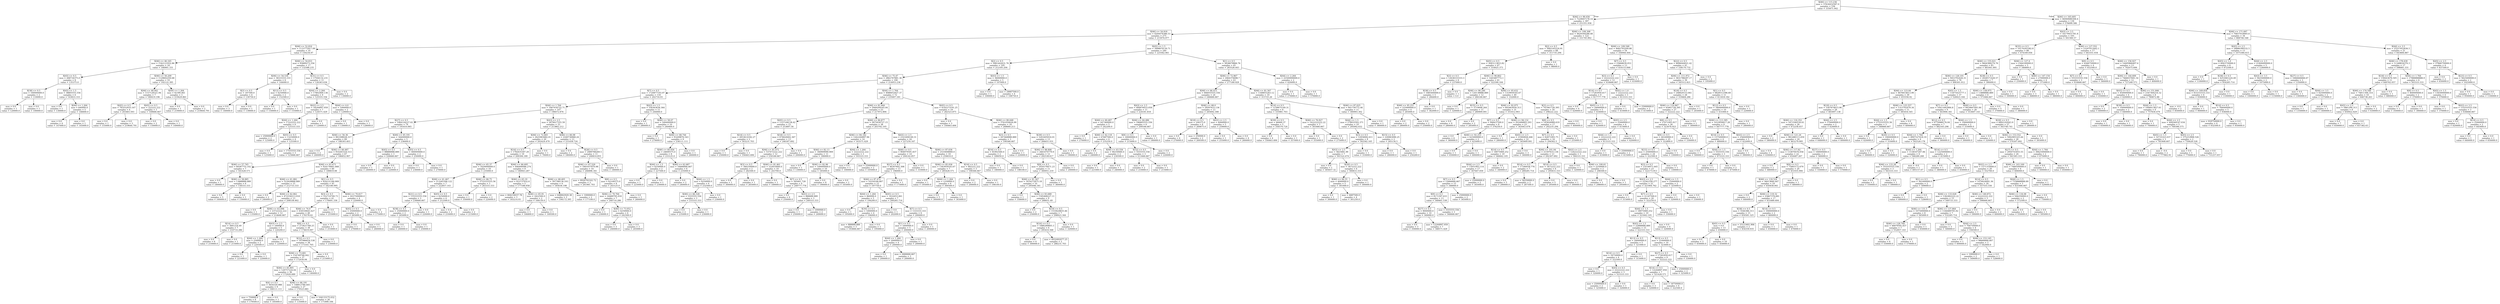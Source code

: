 digraph Tree {
node [shape=box] ;
0 [label="X[46] <= 115.236\nmse = 37834432587.0\nsamples = 536\nvalue = 335871.942"] ;
1 [label="X[46] <= 89.456\nmse = 7229647178.14\nsamples = 397\nvalue = 251551.936"] ;
0 -> 1 [labeldistance=2.5, labelangle=45, headlabel="True"] ;
2 [label="X[46] <= 54.918\nmse = 4264476386.53\nsamples = 275\nvalue = 215974.977"] ;
1 -> 2 ;
3 [label="X[46] <= 52.816\nmse = 1133772917.09\nsamples = 35\nvalue = 150234.97"] ;
2 -> 3 ;
4 [label="X[46] <= 46.165\nmse = 1542121932.86\nsamples = 18\nvalue = 166901.331"] ;
3 -> 4 ;
5 [label="X[45] <= 0.5\nmse = 268734375.0\nsamples = 8\nvalue = 135375.0"] ;
4 -> 5 ;
6 [label="X[38] <= 0.5\nmse = 100000000.0\nsamples = 2\nvalue = 110000.0"] ;
5 -> 6 ;
7 [label="mse = 0.0\nsamples = 1\nvalue = 120000.0"] ;
6 -> 7 ;
8 [label="mse = 0.0\nsamples = 1\nvalue = 100000.0"] ;
6 -> 8 ;
9 [label="X[45] <= 1.5\nmse = 38805555.556\nsamples = 6\nvalue = 143833.333"] ;
5 -> 9 ;
10 [label="mse = 0.0\nsamples = 1\nvalue = 130000.0"] ;
9 -> 10 ;
11 [label="X[44] <= 1.264\nmse = 640000.0\nsamples = 5\nvalue = 146600.0"] ;
9 -> 11 ;
12 [label="mse = 0.0\nsamples = 4\nvalue = 147000.0"] ;
11 -> 12 ;
13 [label="mse = 0.0\nsamples = 1\nvalue = 145000.0"] ;
11 -> 13 ;
14 [label="X[46] <= 50.209\nmse = 1129602250.68\nsamples = 10\nvalue = 192122.395"] ;
4 -> 14 ;
15 [label="X[46] <= 48.942\nmse = 1157128321.94\nsamples = 7\nvalue = 180419.196"] ;
14 -> 15 ;
16 [label="X[45] <= 0.5\nmse = 783552935.167\nsamples = 4\nvalue = 203483.593"] ;
15 -> 16 ;
17 [label="mse = 0.0\nsamples = 1\nvalue = 155000.0"] ;
16 -> 17 ;
18 [label="mse = 0.0\nsamples = 3\nvalue = 219644.791"] ;
16 -> 18 ;
19 [label="X[45] <= 0.5\nmse = 222222.222\nsamples = 3\nvalue = 149666.667"] ;
15 -> 19 ;
20 [label="mse = 0.0\nsamples = 2\nvalue = 150000.0"] ;
19 -> 20 ;
21 [label="mse = 0.0\nsamples = 1\nvalue = 149000.0"] ;
19 -> 21 ;
22 [label="X[44] <= 1.264\nmse = 92390.061\nsamples = 3\nvalue = 219429.861"] ;
14 -> 22 ;
23 [label="mse = 0.0\nsamples = 1\nvalue = 219000.0"] ;
22 -> 23 ;
24 [label="mse = 0.0\nsamples = 2\nvalue = 219644.791"] ;
22 -> 24 ;
25 [label="X[46] <= 54.833\nmse = 95889273.356\nsamples = 17\nvalue = 132588.235"] ;
3 -> 25 ;
26 [label="X[46] <= 54.539\nmse = 38333333.333\nsamples = 6\nvalue = 144000.0"] ;
25 -> 26 ;
27 [label="X[2] <= 0.5\nmse = 187500.0\nsamples = 4\nvalue = 139750.0"] ;
26 -> 27 ;
28 [label="mse = 0.0\nsamples = 3\nvalue = 140000.0"] ;
27 -> 28 ;
29 [label="mse = 0.0\nsamples = 1\nvalue = 139000.0"] ;
27 -> 29 ;
30 [label="X[12] <= 0.5\nmse = 6250000.0\nsamples = 2\nvalue = 152500.0"] ;
26 -> 30 ;
31 [label="mse = 0.0\nsamples = 1\nvalue = 150000.0"] ;
30 -> 31 ;
32 [label="mse = 0.0\nsamples = 1\nvalue = 155000.0"] ;
30 -> 32 ;
33 [label="X[31] <= 0.5\nmse = 17504132.231\nsamples = 11\nvalue = 126363.636"] ;
25 -> 33 ;
34 [label="X[44] <= 2.264\nmse = 17802469.136\nsamples = 9\nvalue = 125555.556"] ;
33 -> 34 ;
35 [label="X[43] <= 2.5\nmse = 18244897.959\nsamples = 7\nvalue = 124571.429"] ;
34 -> 35 ;
36 [label="X[44] <= 1.264\nmse = 17222222.222\nsamples = 6\nvalue = 125333.333"] ;
35 -> 36 ;
37 [label="mse = 25000000.0\nsamples = 2\nvalue = 125000.0"] ;
36 -> 37 ;
38 [label="X[45] <= 0.5\nmse = 13250000.0\nsamples = 4\nvalue = 125500.0"] ;
36 -> 38 ;
39 [label="mse = 0.0\nsamples = 1\nvalue = 125000.0"] ;
38 -> 39 ;
40 [label="mse = 17555555.556\nsamples = 3\nvalue = 125666.667"] ;
38 -> 40 ;
41 [label="mse = 0.0\nsamples = 1\nvalue = 120000.0"] ;
35 -> 41 ;
42 [label="X[44] <= 4.0\nmse = 1000000.0\nsamples = 2\nvalue = 129000.0"] ;
34 -> 42 ;
43 [label="mse = 0.0\nsamples = 1\nvalue = 130000.0"] ;
42 -> 43 ;
44 [label="mse = 0.0\nsamples = 1\nvalue = 128000.0"] ;
42 -> 44 ;
45 [label="mse = 0.0\nsamples = 2\nvalue = 130000.0"] ;
33 -> 45 ;
46 [label="X[45] <= 1.5\nmse = 3998870130.71\nsamples = 240\nvalue = 225562.061"] ;
2 -> 46 ;
47 [label="X[2] <= 0.5\nmse = 3081442631.76\nsamples = 195\nvalue = 212185.204"] ;
46 -> 47 ;
48 [label="X[46] <= 75.47\nmse = 2862767881.36\nsamples = 190\nvalue = 214953.236"] ;
47 -> 48 ;
49 [label="X[7] <= 0.5\nmse = 1720877193.97\nsamples = 118\nvalue = 202716.93"] ;
48 -> 49 ;
50 [label="X[44] <= 1.764\nmse = 1667934722.71\nsamples = 107\nvalue = 198472.876"] ;
49 -> 50 ;
51 [label="X[27] <= 0.5\nmse = 1064334227.02\nsamples = 74\nvalue = 191610.065"] ;
50 -> 51 ;
52 [label="X[46] <= 56.36\nmse = 963398028.317\nsamples = 69\nvalue = 188393.403"] ;
51 -> 52 ;
53 [label="mse = 0.0\nsamples = 2\nvalue = 240000.0"] ;
52 -> 53 ;
54 [label="X[46] <= 60.487\nmse = 910283324.513\nsamples = 67\nvalue = 186852.907"] ;
52 -> 54 ;
55 [label="X[46] <= 57.745\nmse = 69387755.102\nsamples = 7\nvalue = 161428.571"] ;
54 -> 55 ;
56 [label="mse = 0.0\nsamples = 1\nvalue = 180000.0"] ;
55 -> 56 ;
57 [label="X[46] <= 58.885\nmse = 13888888.889\nsamples = 6\nvalue = 158333.333"] ;
55 -> 57 ;
58 [label="mse = 0.0\nsamples = 5\nvalue = 160000.0"] ;
57 -> 58 ;
59 [label="mse = 0.0\nsamples = 1\nvalue = 150000.0"] ;
57 -> 59 ;
60 [label="X[46] <= 63.473\nmse = 924176661.668\nsamples = 60\nvalue = 189819.08"] ;
54 -> 60 ;
61 [label="X[46] <= 61.082\nmse = 523928888.889\nsamples = 15\nvalue = 212733.333"] ;
60 -> 61 ;
62 [label="mse = 0.0\nsamples = 2\nvalue = 240000.0"] ;
61 -> 62 ;
63 [label="X[46] <= 62.062\nmse = 472556213.018\nsamples = 13\nvalue = 208538.462"] ;
61 -> 63 ;
64 [label="mse = 0.0\nsamples = 1\nvalue = 135000.0"] ;
63 -> 64 ;
65 [label="X[46] <= 63.098\nmse = 23722222.222\nsamples = 12\nvalue = 214666.667"] ;
63 -> 65 ;
66 [label="X[14] <= 0.5\nmse = 3061224.49\nsamples = 7\nvalue = 210714.286"] ;
65 -> 66 ;
67 [label="mse = 0.0\nsamples = 6\nvalue = 210000.0"] ;
66 -> 67 ;
68 [label="mse = 0.0\nsamples = 1\nvalue = 215000.0"] ;
66 -> 68 ;
69 [label="X[43] <= 2.5\nmse = 160000.0\nsamples = 5\nvalue = 220200.0"] ;
65 -> 69 ;
70 [label="X[44] <= 1.264\nmse = 250000.0\nsamples = 2\nvalue = 220500.0"] ;
69 -> 70 ;
71 [label="mse = 0.0\nsamples = 1\nvalue = 221000.0"] ;
70 -> 71 ;
72 [label="mse = 0.0\nsamples = 1\nvalue = 220000.0"] ;
70 -> 72 ;
73 [label="mse = 0.0\nsamples = 3\nvalue = 220000.0"] ;
69 -> 73 ;
74 [label="X[1] <= 0.5\nmse = 824231246.909\nsamples = 45\nvalue = 182180.995"] ;
60 -> 74 ;
75 [label="X[3] <= 0.5\nmse = 552710749.73\nsamples = 41\nvalue = 178491.336"] ;
74 -> 75 ;
76 [label="X[46] <= 74.9\nmse = 416530643.427\nsamples = 40\nvalue = 176578.62"] ;
75 -> 76 ;
77 [label="X[8] <= 0.5\nmse = 273621768.25\nsamples = 39\nvalue = 174619.097"] ;
76 -> 77 ;
78 [label="X[32] <= 0.5\nmse = 197986654.538\nsamples = 38\nvalue = 173161.705"] ;
77 -> 78 ;
79 [label="X[46] <= 73.681\nmse = 154749748.042\nsamples = 37\nvalue = 172030.94"] ;
78 -> 79 ;
80 [label="X[46] <= 65.905\nmse = 129757224.04\nsamples = 36\nvalue = 172920.689"] ;
79 -> 80 ;
81 [label="X[4] <= 0.5\nmse = 3654320.988\nsamples = 9\nvalue = 180111.111"] ;
80 -> 81 ;
82 [label="mse = 750000.0\nsamples = 8\nvalue = 179500.0"] ;
81 -> 82 ;
83 [label="mse = 0.0\nsamples = 1\nvalue = 185000.0"] ;
81 -> 83 ;
84 [label="X[46] <= 66.191\nmse = 148812780.445\nsamples = 27\nvalue = 170523.881"] ;
80 -> 84 ;
85 [label="mse = 0.0\nsamples = 1\nvalue = 135000.0"] ;
84 -> 85 ;
86 [label="mse = 104133175.032\nsamples = 26\nvalue = 171890.184"] ;
84 -> 86 ;
87 [label="mse = 0.0\nsamples = 1\nvalue = 140000.0"] ;
79 -> 87 ;
88 [label="mse = 0.0\nsamples = 1\nvalue = 215000.0"] ;
78 -> 88 ;
89 [label="mse = 0.0\nsamples = 1\nvalue = 230000.0"] ;
77 -> 89 ;
90 [label="mse = 0.0\nsamples = 1\nvalue = 253000.0"] ;
76 -> 90 ;
91 [label="mse = 0.0\nsamples = 1\nvalue = 255000.0"] ;
75 -> 91 ;
92 [label="X[46] <= 70.617\nmse = 2037500000.0\nsamples = 4\nvalue = 220000.0"] ;
74 -> 92 ;
93 [label="X[45] <= 0.5\nmse = 25000000.0\nsamples = 2\nvalue = 265000.0"] ;
92 -> 93 ;
94 [label="mse = 0.0\nsamples = 1\nvalue = 270000.0"] ;
93 -> 94 ;
95 [label="mse = 0.0\nsamples = 1\nvalue = 260000.0"] ;
93 -> 95 ;
96 [label="mse = 0.0\nsamples = 2\nvalue = 175000.0"] ;
92 -> 96 ;
97 [label="X[46] <= 65.191\nmse = 344000000.0\nsamples = 5\nvalue = 236000.0"] ;
51 -> 97 ;
98 [label="X[45] <= 0.5\nmse = 88888888.889\nsamples = 3\nvalue = 226666.667"] ;
97 -> 98 ;
99 [label="mse = 0.0\nsamples = 1\nvalue = 240000.0"] ;
98 -> 99 ;
100 [label="mse = 0.0\nsamples = 2\nvalue = 220000.0"] ;
98 -> 100 ;
101 [label="X[45] <= 0.5\nmse = 400000000.0\nsamples = 2\nvalue = 250000.0"] ;
97 -> 101 ;
102 [label="mse = 0.0\nsamples = 1\nvalue = 230000.0"] ;
101 -> 102 ;
103 [label="mse = 0.0\nsamples = 1\nvalue = 270000.0"] ;
101 -> 103 ;
104 [label="X[43] <= 2.5\nmse = 2679017355.59\nsamples = 33\nvalue = 213862.212"] ;
50 -> 104 ;
105 [label="X[46] <= 72.665\nmse = 2625963682.01\nsamples = 20\nvalue = 202424.479"] ;
104 -> 105 ;
106 [label="X[16] <= 0.5\nmse = 1792635307.29\nsamples = 19\nvalue = 209394.189"] ;
105 -> 106 ;
107 [label="X[46] <= 65.37\nmse = 1620000000.0\nsamples = 10\nvalue = 235000.0"] ;
106 -> 107 ;
108 [label="X[46] <= 61.467\nmse = 213265306.122\nsamples = 7\nvalue = 222857.143"] ;
107 -> 108 ;
109 [label="X[21] <= 0.5\nmse = 155555555.556\nsamples = 3\nvalue = 236666.667"] ;
108 -> 109 ;
110 [label="X[38] <= 0.5\nmse = 25000000.0\nsamples = 2\nvalue = 245000.0"] ;
109 -> 110 ;
111 [label="mse = 0.0\nsamples = 1\nvalue = 240000.0"] ;
110 -> 111 ;
112 [label="mse = 0.0\nsamples = 1\nvalue = 250000.0"] ;
110 -> 112 ;
113 [label="mse = 0.0\nsamples = 1\nvalue = 220000.0"] ;
109 -> 113 ;
114 [label="X[45] <= 0.5\nmse = 6250000.0\nsamples = 4\nvalue = 212500.0"] ;
108 -> 114 ;
115 [label="mse = 0.0\nsamples = 2\nvalue = 210000.0"] ;
114 -> 115 ;
116 [label="mse = 0.0\nsamples = 2\nvalue = 215000.0"] ;
114 -> 116 ;
117 [label="X[46] <= 66.75\nmse = 3755555555.56\nsamples = 3\nvalue = 263333.333"] ;
107 -> 117 ;
118 [label="mse = 0.0\nsamples = 1\nvalue = 350000.0"] ;
117 -> 118 ;
119 [label="mse = 0.0\nsamples = 2\nvalue = 220000.0"] ;
117 -> 119 ;
120 [label="X[46] <= 66.695\nmse = 446490086.274\nsamples = 9\nvalue = 180943.287"] ;
106 -> 120 ;
121 [label="X[46] <= 65.19\nmse = 453737932.6\nsamples = 5\nvalue = 177188.958"] ;
120 -> 121 ;
122 [label="mse = 664234037.78\nsamples = 3\nvalue = 183214.93"] ;
121 -> 122 ;
123 [label="X[46] <= 65.91\nmse = 1822500.0\nsamples = 2\nvalue = 168150.0"] ;
121 -> 123 ;
124 [label="mse = 0.0\nsamples = 1\nvalue = 166800.0"] ;
123 -> 124 ;
125 [label="mse = 0.0\nsamples = 1\nvalue = 169500.0"] ;
123 -> 125 ;
126 [label="X[46] <= 68.405\nmse = 397788136.193\nsamples = 4\nvalue = 185636.198"] ;
120 -> 126 ;
127 [label="mse = 648842929.38\nsamples = 2\nvalue = 194172.395"] ;
126 -> 127 ;
128 [label="mse = 1000000.0\nsamples = 2\nvalue = 177100.0"] ;
126 -> 128 ;
129 [label="mse = 0.0\nsamples = 1\nvalue = 70000.0"] ;
105 -> 129 ;
130 [label="X[46] <= 66.08\nmse = 2249736968.24\nsamples = 13\nvalue = 231458.724"] ;
104 -> 130 ;
131 [label="mse = 0.0\nsamples = 2\nvalue = 180000.0"] ;
130 -> 131 ;
132 [label="X[26] <= 0.5\nmse = 2089788269.5\nsamples = 11\nvalue = 240814.855"] ;
130 -> 132 ;
133 [label="X[46] <= 67.529\nmse = 1891937970.98\nsamples = 10\nvalue = 246896.341"] ;
132 -> 133 ;
134 [label="mse = 8926792162.72\nsamples = 2\nvalue = 261981.703"] ;
133 -> 134 ;
135 [label="X[8] <= 0.5\nmse = 62109375.0\nsamples = 8\nvalue = 243125.0"] ;
133 -> 135 ;
136 [label="X[46] <= 70.764\nmse = 24489795.918\nsamples = 7\nvalue = 240714.286"] ;
135 -> 136 ;
137 [label="mse = 0.0\nsamples = 1\nvalue = 230000.0"] ;
136 -> 137 ;
138 [label="X[46] <= 73.052\nmse = 6250000.0\nsamples = 6\nvalue = 242500.0"] ;
136 -> 138 ;
139 [label="mse = 0.0\nsamples = 3\nvalue = 240000.0"] ;
138 -> 139 ;
140 [label="mse = 0.0\nsamples = 3\nvalue = 245000.0"] ;
138 -> 140 ;
141 [label="mse = 0.0\nsamples = 1\nvalue = 260000.0"] ;
135 -> 141 ;
142 [label="mse = 0.0\nsamples = 1\nvalue = 180000.0"] ;
132 -> 142 ;
143 [label="X[43] <= 1.5\nmse = 356363636.364\nsamples = 11\nvalue = 244000.0"] ;
49 -> 143 ;
144 [label="mse = 0.0\nsamples = 1\nvalue = 280000.0"] ;
143 -> 144 ;
145 [label="X[46] <= 58.07\nmse = 249440000.0\nsamples = 10\nvalue = 240400.0"] ;
143 -> 145 ;
146 [label="mse = 0.0\nsamples = 1\nvalue = 279000.0"] ;
145 -> 146 ;
147 [label="X[46] <= 68.744\nmse = 93209876.543\nsamples = 9\nvalue = 236111.111"] ;
145 -> 147 ;
148 [label="X[46] <= 60.956\nmse = 24609375.0\nsamples = 8\nvalue = 233125.0"] ;
147 -> 148 ;
149 [label="X[44] <= 1.5\nmse = 6250000.0\nsamples = 2\nvalue = 227500.0"] ;
148 -> 149 ;
150 [label="mse = 0.0\nsamples = 1\nvalue = 225000.0"] ;
149 -> 150 ;
151 [label="mse = 0.0\nsamples = 1\nvalue = 230000.0"] ;
149 -> 151 ;
152 [label="X[46] <= 62.687\nmse = 16666666.667\nsamples = 6\nvalue = 235000.0"] ;
148 -> 152 ;
153 [label="mse = 0.0\nsamples = 2\nvalue = 240000.0"] ;
152 -> 153 ;
154 [label="X[44] <= 1.5\nmse = 6250000.0\nsamples = 4\nvalue = 232500.0"] ;
152 -> 154 ;
155 [label="X[46] <= 66.528\nmse = 5555555.556\nsamples = 3\nvalue = 233333.333"] ;
154 -> 155 ;
156 [label="mse = 0.0\nsamples = 2\nvalue = 235000.0"] ;
155 -> 156 ;
157 [label="mse = 0.0\nsamples = 1\nvalue = 230000.0"] ;
155 -> 157 ;
158 [label="mse = 0.0\nsamples = 1\nvalue = 230000.0"] ;
154 -> 158 ;
159 [label="mse = 0.0\nsamples = 1\nvalue = 260000.0"] ;
147 -> 159 ;
160 [label="X[44] <= 1.764\nmse = 4086652927.37\nsamples = 72\nvalue = 235007.181"] ;
48 -> 160 ;
161 [label="X[46] <= 81.944\nmse = 2949209165.04\nsamples = 53\nvalue = 217972.894"] ;
160 -> 161 ;
162 [label="X[45] <= 0.5\nmse = 1337106138.42\nsamples = 15\nvalue = 253897.56"] ;
161 -> 162 ;
163 [label="X[14] <= 0.5\nmse = 2833614182.27\nsamples = 2\nvalue = 303231.703"] ;
162 -> 163 ;
164 [label="mse = 0.0\nsamples = 1\nvalue = 250000.0"] ;
163 -> 164 ;
165 [label="mse = 0.0\nsamples = 1\nvalue = 356463.406"] ;
163 -> 165 ;
166 [label="X[18] <= 0.5\nmse = 674828402.367\nsamples = 13\nvalue = 246307.692"] ;
162 -> 166 ;
167 [label="X[46] <= 81.072\nmse = 537472222.222\nsamples = 12\nvalue = 250166.667"] ;
166 -> 167 ;
168 [label="X[3] <= 0.5\nmse = 306250000.0\nsamples = 2\nvalue = 282500.0"] ;
167 -> 168 ;
169 [label="mse = 0.0\nsamples = 1\nvalue = 300000.0"] ;
168 -> 169 ;
170 [label="mse = 0.0\nsamples = 1\nvalue = 265000.0"] ;
168 -> 170 ;
171 [label="X[46] <= 81.461\nmse = 332810000.0\nsamples = 10\nvalue = 243700.0"] ;
167 -> 171 ;
172 [label="mse = 0.0\nsamples = 1\nvalue = 189000.0"] ;
171 -> 172 ;
173 [label="X[7] <= 0.5\nmse = 395061.728\nsamples = 9\nvalue = 249777.778"] ;
171 -> 173 ;
174 [label="mse = 0.0\nsamples = 6\nvalue = 250000.0"] ;
173 -> 174 ;
175 [label="X[43] <= 2.5\nmse = 888888.889\nsamples = 3\nvalue = 249333.333"] ;
173 -> 175 ;
176 [label="mse = 0.0\nsamples = 1\nvalue = 250000.0"] ;
175 -> 176 ;
177 [label="mse = 1000000.0\nsamples = 2\nvalue = 249000.0"] ;
175 -> 177 ;
178 [label="mse = 0.0\nsamples = 1\nvalue = 200000.0"] ;
166 -> 178 ;
179 [label="X[46] <= 84.877\nmse = 2875030727.15\nsamples = 38\nvalue = 203792.105"] ;
161 -> 179 ;
180 [label="X[46] <= 84.182\nmse = 1262244897.96\nsamples = 14\nvalue = 163571.429"] ;
179 -> 180 ;
181 [label="X[46] <= 82.13\nmse = 340909090.909\nsamples = 11\nvalue = 180000.0"] ;
180 -> 181 ;
182 [label="mse = 0.0\nsamples = 1\nvalue = 130000.0"] ;
181 -> 182 ;
183 [label="X[46] <= 82.96\nmse = 100000000.0\nsamples = 10\nvalue = 185000.0"] ;
181 -> 183 ;
184 [label="mse = 0.0\nsamples = 8\nvalue = 190000.0"] ;
183 -> 184 ;
185 [label="mse = 0.0\nsamples = 2\nvalue = 165000.0"] ;
183 -> 185 ;
186 [label="X[44] <= 1.264\nmse = 22222222.222\nsamples = 3\nvalue = 103333.333"] ;
180 -> 186 ;
187 [label="mse = 0.0\nsamples = 1\nvalue = 100000.0"] ;
186 -> 187 ;
188 [label="mse = 25000000.0\nsamples = 2\nvalue = 105000.0"] ;
186 -> 188 ;
189 [label="X[43] <= 2.5\nmse = 2321694149.31\nsamples = 24\nvalue = 227254.167"] ;
179 -> 189 ;
190 [label="X[40] <= 0.5\nmse = 904979591.837\nsamples = 14\nvalue = 204142.857"] ;
189 -> 190 ;
191 [label="X[27] <= 0.5\nmse = 46307692.308\nsamples = 13\nvalue = 196000.0"] ;
190 -> 191 ;
192 [label="X[46] <= 87.472\nmse = 10354166.667\nsamples = 12\nvalue = 197750.0"] ;
191 -> 192 ;
193 [label="X[44] <= 1.264\nmse = 960000.0\nsamples = 5\nvalue = 194200.0"] ;
192 -> 193 ;
194 [label="mse = 0.0\nsamples = 1\nvalue = 195000.0"] ;
193 -> 194 ;
195 [label="X[30] <= 0.5\nmse = 1000000.0\nsamples = 4\nvalue = 194000.0"] ;
193 -> 195 ;
196 [label="mse = 888888.889\nsamples = 3\nvalue = 193666.667"] ;
195 -> 196 ;
197 [label="mse = 0.0\nsamples = 1\nvalue = 195000.0"] ;
195 -> 197 ;
198 [label="X[45] <= 0.5\nmse = 1632653.061\nsamples = 7\nvalue = 200285.714"] ;
192 -> 198 ;
199 [label="mse = 0.0\nsamples = 1\nvalue = 202000.0"] ;
198 -> 199 ;
200 [label="X[7] <= 0.5\nmse = 1333333.333\nsamples = 6\nvalue = 200000.0"] ;
198 -> 200 ;
201 [label="X[1] <= 0.5\nmse = 1600000.0\nsamples = 5\nvalue = 200000.0"] ;
200 -> 201 ;
202 [label="X[44] <= 1.264\nmse = 2000000.0\nsamples = 4\nvalue = 200000.0"] ;
201 -> 202 ;
203 [label="mse = 0.0\nsamples = 1\nvalue = 200000.0"] ;
202 -> 203 ;
204 [label="mse = 2666666.667\nsamples = 3\nvalue = 200000.0"] ;
202 -> 204 ;
205 [label="mse = 0.0\nsamples = 1\nvalue = 200000.0"] ;
201 -> 205 ;
206 [label="mse = 0.0\nsamples = 1\nvalue = 200000.0"] ;
200 -> 206 ;
207 [label="mse = 0.0\nsamples = 1\nvalue = 175000.0"] ;
191 -> 207 ;
208 [label="mse = 0.0\nsamples = 1\nvalue = 310000.0"] ;
190 -> 208 ;
209 [label="X[46] <= 87.636\nmse = 2510408900.0\nsamples = 10\nvalue = 259610.0"] ;
189 -> 209 ;
210 [label="X[46] <= 85.936\nmse = 1363959183.67\nsamples = 7\nvalue = 285428.571"] ;
209 -> 210 ;
211 [label="mse = 0.0\nsamples = 1\nvalue = 195000.0"] ;
210 -> 211 ;
212 [label="X[44] <= 1.264\nmse = 1250000.0\nsamples = 6\nvalue = 300500.0"] ;
210 -> 212 ;
213 [label="mse = 0.0\nsamples = 5\nvalue = 300000.0"] ;
212 -> 213 ;
214 [label="mse = 0.0\nsamples = 1\nvalue = 303000.0"] ;
212 -> 214 ;
215 [label="X[16] <= 0.5\nmse = 802222.222\nsamples = 3\nvalue = 199366.667"] ;
209 -> 215 ;
216 [label="mse = 0.0\nsamples = 2\nvalue = 200000.0"] ;
215 -> 216 ;
217 [label="mse = 0.0\nsamples = 1\nvalue = 198100.0"] ;
215 -> 217 ;
218 [label="X[45] <= 0.5\nmse = 4192273191.25\nsamples = 19\nvalue = 282523.875"] ;
160 -> 218 ;
219 [label="mse = 0.0\nsamples = 3\nvalue = 356463.406"] ;
218 -> 219 ;
220 [label="X[46] <= 80.648\nmse = 3761050626.99\nsamples = 16\nvalue = 268660.213"] ;
218 -> 220 ;
221 [label="X[3] <= 0.5\nmse = 267468888.889\nsamples = 3\nvalue = 199366.667"] ;
220 -> 221 ;
222 [label="X[16] <= 0.5\nmse = 81902500.0\nsamples = 2\nvalue = 189050.0"] ;
221 -> 222 ;
223 [label="mse = 0.0\nsamples = 1\nvalue = 180000.0"] ;
222 -> 223 ;
224 [label="mse = 0.0\nsamples = 1\nvalue = 198100.0"] ;
222 -> 224 ;
225 [label="mse = 0.0\nsamples = 1\nvalue = 220000.0"] ;
221 -> 225 ;
226 [label="X[39] <= 0.5\nmse = 3203495016.01\nsamples = 13\nvalue = 284651.031"] ;
220 -> 226 ;
227 [label="X[46] <= 88.806\nmse = 2661670779.9\nsamples = 12\nvalue = 292538.617"] ;
226 -> 227 ;
228 [label="X[9] <= 0.5\nmse = 2054378471.23\nsamples = 11\nvalue = 300951.219"] ;
227 -> 228 ;
229 [label="X[46] <= 81.567\nmse = 1876272875.18\nsamples = 10\nvalue = 295046.341"] ;
228 -> 229 ;
230 [label="mse = 0.0\nsamples = 1\nvalue = 358000.0"] ;
229 -> 230 ;
231 [label="X[46] <= 83.689\nmse = 1595468227.11\nsamples = 9\nvalue = 288051.49"] ;
229 -> 231 ;
232 [label="mse = 0.0\nsamples = 2\nvalue = 250000.0"] ;
231 -> 232 ;
233 [label="X[19] <= 0.5\nmse = 1519428835.46\nsamples = 7\nvalue = 298923.344"] ;
231 -> 233 ;
234 [label="X[16] <= 0.5\nmse = 1686289805.3\nsamples = 6\nvalue = 295410.568"] ;
233 -> 234 ;
235 [label="mse = 0.0\nsamples = 4\nvalue = 300000.0"] ;
234 -> 235 ;
236 [label="mse = 4932492077.25\nsamples = 2\nvalue = 286231.703"] ;
234 -> 236 ;
237 [label="mse = 0.0\nsamples = 1\nvalue = 320000.0"] ;
233 -> 237 ;
238 [label="mse = 0.0\nsamples = 1\nvalue = 360000.0"] ;
228 -> 238 ;
239 [label="mse = 0.0\nsamples = 1\nvalue = 200000.0"] ;
227 -> 239 ;
240 [label="mse = 0.0\nsamples = 1\nvalue = 190000.0"] ;
226 -> 240 ;
241 [label="X[43] <= 1.5\nmse = 36000000.0\nsamples = 5\nvalue = 107000.0"] ;
47 -> 241 ;
242 [label="mse = 0.0\nsamples = 1\nvalue = 100000.0"] ;
241 -> 242 ;
243 [label="mse = 29687500.0\nsamples = 4\nvalue = 108750.0"] ;
241 -> 243 ;
244 [label="X[1] <= 0.5\nmse = 3838879866.76\nsamples = 45\nvalue = 283528.443"] ;
46 -> 244 ;
245 [label="X[46] <= 72.867\nmse = 2064374698.7\nsamples = 43\nvalue = 277180.929"] ;
244 -> 245 ;
246 [label="X[46] <= 66.415\nmse = 666055555.556\nsamples = 24\nvalue = 246666.667"] ;
245 -> 246 ;
247 [label="X[43] <= 2.5\nmse = 484876033.058\nsamples = 11\nvalue = 224181.818"] ;
246 -> 247 ;
248 [label="X[46] <= 60.487\nmse = 247360000.0\nsamples = 5\nvalue = 242200.0"] ;
247 -> 248 ;
249 [label="mse = 0.0\nsamples = 1\nvalue = 270000.0"] ;
248 -> 249 ;
250 [label="X[46] <= 62.118\nmse = 67687500.0\nsamples = 4\nvalue = 235250.0"] ;
248 -> 250 ;
251 [label="mse = 0.0\nsamples = 2\nvalue = 240000.0"] ;
250 -> 251 ;
252 [label="X[46] <= 63.556\nmse = 90250000.0\nsamples = 2\nvalue = 230500.0"] ;
250 -> 252 ;
253 [label="mse = 0.0\nsamples = 1\nvalue = 221000.0"] ;
252 -> 253 ;
254 [label="mse = 0.0\nsamples = 1\nvalue = 240000.0"] ;
252 -> 254 ;
255 [label="X[46] <= 64.486\nmse = 186805555.556\nsamples = 6\nvalue = 209166.667"] ;
247 -> 255 ;
256 [label="X[8] <= 0.5\nmse = 20000000.0\nsamples = 5\nvalue = 215000.0"] ;
255 -> 256 ;
257 [label="X[32] <= 0.5\nmse = 5555555.556\nsamples = 3\nvalue = 211666.667"] ;
256 -> 257 ;
258 [label="mse = 0.0\nsamples = 2\nvalue = 210000.0"] ;
257 -> 258 ;
259 [label="mse = 0.0\nsamples = 1\nvalue = 215000.0"] ;
257 -> 259 ;
260 [label="mse = 0.0\nsamples = 2\nvalue = 220000.0"] ;
256 -> 260 ;
261 [label="mse = 0.0\nsamples = 1\nvalue = 180000.0"] ;
255 -> 261 ;
262 [label="X[46] <= 68.0\nmse = 29597633.136\nsamples = 13\nvalue = 265692.308"] ;
246 -> 262 ;
263 [label="X[18] <= 0.5\nmse = 109375.0\nsamples = 8\nvalue = 269875.0"] ;
262 -> 263 ;
264 [label="mse = 0.0\nsamples = 6\nvalue = 270000.0"] ;
263 -> 264 ;
265 [label="mse = 250000.0\nsamples = 2\nvalue = 269500.0"] ;
263 -> 265 ;
266 [label="X[43] <= 2.5\nmse = 4000000.0\nsamples = 5\nvalue = 259000.0"] ;
262 -> 266 ;
267 [label="mse = 0.0\nsamples = 1\nvalue = 255000.0"] ;
266 -> 267 ;
268 [label="mse = 0.0\nsamples = 4\nvalue = 260000.0"] ;
266 -> 268 ;
269 [label="X[46] <= 81.567\nmse = 1168855263.12\nsamples = 19\nvalue = 315725.26"] ;
245 -> 269 ;
270 [label="X[14] <= 0.5\nmse = 1239875149.31\nsamples = 8\nvalue = 335981.703"] ;
269 -> 270 ;
271 [label="X[39] <= 0.5\nmse = 46069.37\nsamples = 5\nvalue = 356570.724"] ;
270 -> 271 ;
272 [label="mse = 0.0\nsamples = 4\nvalue = 356463.406"] ;
271 -> 272 ;
273 [label="mse = 0.0\nsamples = 1\nvalue = 357000.0"] ;
271 -> 273 ;
274 [label="X[46] <= 76.927\nmse = 1422222222.22\nsamples = 3\nvalue = 301666.667"] ;
270 -> 274 ;
275 [label="mse = 0.0\nsamples = 1\nvalue = 355000.0"] ;
274 -> 275 ;
276 [label="mse = 0.0\nsamples = 2\nvalue = 275000.0"] ;
274 -> 276 ;
277 [label="X[46] <= 87.025\nmse = 601756772.46\nsamples = 11\nvalue = 300993.302"] ;
269 -> 277 ;
278 [label="X[44] <= 1.5\nmse = 278935502.371\nsamples = 10\nvalue = 295092.632"] ;
277 -> 278 ;
279 [label="X[3] <= 0.5\nmse = 12958082.611\nsamples = 8\nvalue = 302582.165"] ;
278 -> 279 ;
280 [label="X[43] <= 2.5\nmse = 5825681.99\nsamples = 7\nvalue = 301522.474"] ;
279 -> 280 ;
281 [label="mse = 0.0\nsamples = 1\nvalue = 305657.32"] ;
280 -> 281 ;
282 [label="X[20] <= 0.5\nmse = 3472222.222\nsamples = 6\nvalue = 300833.333"] ;
280 -> 282 ;
283 [label="X[46] <= 84.55\nmse = 4000000.0\nsamples = 5\nvalue = 301000.0"] ;
282 -> 283 ;
284 [label="mse = 0.0\nsamples = 1\nvalue = 300000.0"] ;
283 -> 284 ;
285 [label="mse = 4687500.0\nsamples = 4\nvalue = 301250.0"] ;
283 -> 285 ;
286 [label="mse = 0.0\nsamples = 1\nvalue = 300000.0"] ;
282 -> 286 ;
287 [label="mse = 0.0\nsamples = 1\nvalue = 310000.0"] ;
279 -> 287 ;
288 [label="X[15] <= 0.5\nmse = 220983090.25\nsamples = 2\nvalue = 265134.5"] ;
278 -> 288 ;
289 [label="mse = 0.0\nsamples = 1\nvalue = 280000.0"] ;
288 -> 289 ;
290 [label="mse = 0.0\nsamples = 1\nvalue = 250269.0"] ;
288 -> 290 ;
291 [label="mse = 0.0\nsamples = 1\nvalue = 360000.0"] ;
277 -> 291 ;
292 [label="X[44] <= 2.264\nmse = 22500000000.0\nsamples = 2\nvalue = 420000.0"] ;
244 -> 292 ;
293 [label="mse = 0.0\nsamples = 1\nvalue = 270000.0"] ;
292 -> 293 ;
294 [label="mse = 0.0\nsamples = 1\nvalue = 570000.0"] ;
292 -> 294 ;
295 [label="X[46] <= 108.308\nmse = 4629304286.48\nsamples = 122\nvalue = 331745.902"] ;
1 -> 295 ;
296 [label="X[2] <= 0.5\nmse = 3682165224.91\nsamples = 68\nvalue = 311735.294"] ;
295 -> 296 ;
297 [label="X[45] <= 0.5\nmse = 3045113833.82\nsamples = 67\nvalue = 314925.373"] ;
296 -> 297 ;
298 [label="X[3] <= 0.5\nmse = 12638333333.3\nsamples = 6\nvalue = 237000.0"] ;
297 -> 298 ;
299 [label="X[38] <= 0.5\nmse = 1685440000.0\nsamples = 5\nvalue = 284400.0"] ;
298 -> 299 ;
300 [label="X[46] <= 95.251\nmse = 225000000.0\nsamples = 4\nvalue = 265000.0"] ;
299 -> 300 ;
301 [label="mse = 0.0\nsamples = 2\nvalue = 280000.0"] ;
300 -> 301 ;
302 [label="mse = 0.0\nsamples = 2\nvalue = 250000.0"] ;
300 -> 302 ;
303 [label="mse = 0.0\nsamples = 1\nvalue = 362000.0"] ;
299 -> 303 ;
304 [label="mse = 0.0\nsamples = 1\nvalue = 0.0"] ;
298 -> 304 ;
305 [label="X[46] <= 90.802\nmse = 1445487772.1\nsamples = 61\nvalue = 322590.164"] ;
297 -> 305 ;
306 [label="X[46] <= 90.246\nmse = 120138888.889\nsamples = 12\nvalue = 284166.667"] ;
305 -> 306 ;
307 [label="mse = 0.0\nsamples = 1\nvalue = 320000.0"] ;
306 -> 307 ;
308 [label="X[35] <= 0.5\nmse = 3719008.264\nsamples = 11\nvalue = 280909.091"] ;
306 -> 308 ;
309 [label="mse = 0.0\nsamples = 9\nvalue = 280000.0"] ;
308 -> 309 ;
310 [label="mse = 0.0\nsamples = 2\nvalue = 285000.0"] ;
308 -> 310 ;
311 [label="X[46] <= 95.632\nmse = 1319959183.67\nsamples = 49\nvalue = 332000.0"] ;
305 -> 311 ;
312 [label="X[46] <= 92.975\nmse = 605463059.313\nsamples = 31\nvalue = 351612.903"] ;
311 -> 312 ;
313 [label="X[7] <= 0.5\nmse = 948437500.0\nsamples = 8\nvalue = 376250.0"] ;
312 -> 313 ;
314 [label="mse = 0.0\nsamples = 6\nvalue = 360000.0"] ;
313 -> 314 ;
315 [label="X[46] <= 92.255\nmse = 625000000.0\nsamples = 2\nvalue = 425000.0"] ;
313 -> 315 ;
316 [label="mse = 0.0\nsamples = 1\nvalue = 450000.0"] ;
315 -> 316 ;
317 [label="mse = 0.0\nsamples = 1\nvalue = 400000.0"] ;
315 -> 317 ;
318 [label="X[46] <= 94.132\nmse = 201606805.293\nsamples = 23\nvalue = 343043.478"] ;
312 -> 318 ;
319 [label="mse = 0.0\nsamples = 1\nvalue = 280000.0"] ;
318 -> 319 ;
320 [label="X[45] <= 2.5\nmse = 21900826.446\nsamples = 22\nvalue = 345909.091"] ;
318 -> 320 ;
321 [label="X[14] <= 0.5\nmse = 18975069.252\nsamples = 19\nvalue = 346842.105"] ;
320 -> 321 ;
322 [label="X[44] <= 2.5\nmse = 15051903.114\nsamples = 17\nvalue = 347647.059"] ;
321 -> 322 ;
323 [label="X[7] <= 0.5\nmse = 12666666.667\nsamples = 15\nvalue = 348000.0"] ;
322 -> 323 ;
324 [label="X[9] <= 0.5\nmse = 9171597.633\nsamples = 13\nvalue = 348461.538"] ;
323 -> 324 ;
325 [label="X[27] <= 0.5\nmse = 9000000.0\nsamples = 10\nvalue = 349000.0"] ;
324 -> 325 ;
326 [label="mse = 0.0\nsamples = 3\nvalue = 350000.0"] ;
325 -> 326 ;
327 [label="mse = 12244897.959\nsamples = 7\nvalue = 348571.429"] ;
325 -> 327 ;
328 [label="mse = 5555555.556\nsamples = 3\nvalue = 346666.667"] ;
324 -> 328 ;
329 [label="mse = 25000000.0\nsamples = 2\nvalue = 345000.0"] ;
323 -> 329 ;
330 [label="mse = 25000000.0\nsamples = 2\nvalue = 345000.0"] ;
322 -> 330 ;
331 [label="mse = 0.0\nsamples = 2\nvalue = 340000.0"] ;
321 -> 331 ;
332 [label="mse = 0.0\nsamples = 3\nvalue = 340000.0"] ;
320 -> 332 ;
333 [label="X[3] <= 0.5\nmse = 747061728.395\nsamples = 18\nvalue = 298222.222"] ;
311 -> 333 ;
334 [label="X[8] <= 0.5\nmse = 145826989.619\nsamples = 17\nvalue = 292235.294"] ;
333 -> 334 ;
335 [label="X[7] <= 0.5\nmse = 62871093.75\nsamples = 16\nvalue = 294562.5"] ;
334 -> 335 ;
336 [label="X[46] <= 101.04\nmse = 21597633.136\nsamples = 13\nvalue = 292307.692"] ;
335 -> 336 ;
337 [label="X[14] <= 0.5\nmse = 17346938.776\nsamples = 7\nvalue = 289285.714"] ;
336 -> 337 ;
338 [label="mse = 0.0\nsamples = 5\nvalue = 290000.0"] ;
337 -> 338 ;
339 [label="mse = 56250000.0\nsamples = 2\nvalue = 287500.0"] ;
337 -> 339 ;
340 [label="X[14] <= 0.5\nmse = 3472222.222\nsamples = 6\nvalue = 295833.333"] ;
336 -> 340 ;
341 [label="mse = 0.0\nsamples = 5\nvalue = 295000.0"] ;
340 -> 341 ;
342 [label="mse = 0.0\nsamples = 1\nvalue = 300000.0"] ;
340 -> 342 ;
343 [label="X[43] <= 2.5\nmse = 124222222.222\nsamples = 3\nvalue = 304333.333"] ;
335 -> 343 ;
344 [label="mse = 0.0\nsamples = 1\nvalue = 320000.0"] ;
343 -> 344 ;
345 [label="X[46] <= 100.61\nmse = 2250000.0\nsamples = 2\nvalue = 296500.0"] ;
343 -> 345 ;
346 [label="mse = 0.0\nsamples = 1\nvalue = 298000.0"] ;
345 -> 346 ;
347 [label="mse = 0.0\nsamples = 1\nvalue = 295000.0"] ;
345 -> 347 ;
348 [label="mse = 0.0\nsamples = 1\nvalue = 255000.0"] ;
334 -> 348 ;
349 [label="mse = 0.0\nsamples = 1\nvalue = 400000.0"] ;
333 -> 349 ;
350 [label="mse = 0.0\nsamples = 1\nvalue = 98000.0"] ;
296 -> 350 ;
351 [label="X[46] <= 109.548\nmse = 4682793209.88\nsamples = 54\nvalue = 356944.444"] ;
295 -> 351 ;
352 [label="X[7] <= 0.5\nmse = 23668639.053\nsamples = 13\nvalue = 416153.846"] ;
351 -> 352 ;
353 [label="X[3] <= 0.5\nmse = 22222222.222\nsamples = 12\nvalue = 416666.667"] ;
352 -> 353 ;
354 [label="X[14] <= 0.5\nmse = 17283950.617\nsamples = 9\nvalue = 417777.778"] ;
353 -> 354 ;
355 [label="mse = 0.0\nsamples = 4\nvalue = 420000.0"] ;
354 -> 355 ;
356 [label="X[45] <= 1.5\nmse = 24000000.0\nsamples = 5\nvalue = 416000.0"] ;
354 -> 356 ;
357 [label="mse = 0.0\nsamples = 1\nvalue = 420000.0"] ;
356 -> 357 ;
358 [label="X[45] <= 2.5\nmse = 25000000.0\nsamples = 4\nvalue = 415000.0"] ;
356 -> 358 ;
359 [label="X[44] <= 1.5\nmse = 22222222.222\nsamples = 3\nvalue = 413333.333"] ;
358 -> 359 ;
360 [label="mse = 0.0\nsamples = 1\nvalue = 410000.0"] ;
359 -> 360 ;
361 [label="mse = 25000000.0\nsamples = 2\nvalue = 415000.0"] ;
359 -> 361 ;
362 [label="mse = 0.0\nsamples = 1\nvalue = 420000.0"] ;
358 -> 362 ;
363 [label="X[45] <= 1.0\nmse = 22222222.222\nsamples = 3\nvalue = 413333.333"] ;
353 -> 363 ;
364 [label="mse = 0.0\nsamples = 1\nvalue = 410000.0"] ;
363 -> 364 ;
365 [label="mse = 25000000.0\nsamples = 2\nvalue = 415000.0"] ;
363 -> 365 ;
366 [label="mse = 0.0\nsamples = 1\nvalue = 410000.0"] ;
352 -> 366 ;
367 [label="X[22] <= 0.5\nmse = 4696044021.42\nsamples = 41\nvalue = 338170.732"] ;
351 -> 367 ;
368 [label="X[46] <= 111.972\nmse = 3831788297.17\nsamples = 39\nvalue = 345512.821"] ;
367 -> 368 ;
369 [label="X[18] <= 0.5\nmse = 248820153.061\nsamples = 28\nvalue = 319464.286"] ;
368 -> 369 ;
370 [label="X[46] <= 110.967\nmse = 45061728.395\nsamples = 27\nvalue = 322222.222"] ;
369 -> 370 ;
371 [label="X[8] <= 0.5\nmse = 27071005.917\nsamples = 26\nvalue = 323076.923"] ;
370 -> 371 ;
372 [label="X[9] <= 0.5\nmse = 26160000.0\nsamples = 25\nvalue = 322800.0"] ;
371 -> 372 ;
373 [label="X[23] <= 0.5\nmse = 25000000.0\nsamples = 24\nvalue = 322500.0"] ;
372 -> 373 ;
374 [label="X[3] <= 0.5\nmse = 23534971.645\nsamples = 23\nvalue = 322173.913"] ;
373 -> 374 ;
375 [label="X[43] <= 2.5\nmse = 22562358.277\nsamples = 21\nvalue = 321904.762"] ;
374 -> 375 ;
376 [label="mse = 0.0\nsamples = 1\nvalue = 315000.0"] ;
375 -> 376 ;
377 [label="X[7] <= 0.5\nmse = 21187500.0\nsamples = 20\nvalue = 322250.0"] ;
375 -> 377 ;
378 [label="X[44] <= 1.5\nmse = 18975069.252\nsamples = 19\nvalue = 321842.105"] ;
377 -> 378 ;
379 [label="X[45] <= 1.5\nmse = 22888888.889\nsamples = 15\nvalue = 322333.333"] ;
378 -> 379 ;
380 [label="X[13] <= 0.5\nmse = 24000000.0\nsamples = 5\nvalue = 321000.0"] ;
379 -> 380 ;
381 [label="X[14] <= 0.5\nmse = 18750000.0\nsamples = 4\nvalue = 322500.0"] ;
380 -> 381 ;
382 [label="mse = 0.0\nsamples = 1\nvalue = 320000.0"] ;
381 -> 382 ;
383 [label="X[45] <= 0.5\nmse = 22222222.222\nsamples = 3\nvalue = 323333.333"] ;
381 -> 383 ;
384 [label="mse = 25000000.0\nsamples = 2\nvalue = 325000.0"] ;
383 -> 384 ;
385 [label="mse = 0.0\nsamples = 1\nvalue = 320000.0"] ;
383 -> 385 ;
386 [label="mse = 0.0\nsamples = 1\nvalue = 315000.0"] ;
380 -> 386 ;
387 [label="X[13] <= 0.5\nmse = 21000000.0\nsamples = 10\nvalue = 323000.0"] ;
379 -> 387 ;
388 [label="X[27] <= 0.5\nmse = 17283950.617\nsamples = 9\nvalue = 322222.222"] ;
387 -> 388 ;
389 [label="X[14] <= 0.5\nmse = 12244897.959\nsamples = 7\nvalue = 321428.571"] ;
388 -> 389 ;
390 [label="mse = 0.0\nsamples = 3\nvalue = 320000.0"] ;
389 -> 390 ;
391 [label="mse = 18750000.0\nsamples = 4\nvalue = 322500.0"] ;
389 -> 391 ;
392 [label="mse = 25000000.0\nsamples = 2\nvalue = 325000.0"] ;
388 -> 392 ;
393 [label="mse = 0.0\nsamples = 1\nvalue = 330000.0"] ;
387 -> 393 ;
394 [label="mse = 0.0\nsamples = 4\nvalue = 320000.0"] ;
378 -> 394 ;
395 [label="mse = 0.0\nsamples = 1\nvalue = 330000.0"] ;
377 -> 395 ;
396 [label="X[44] <= 1.5\nmse = 25000000.0\nsamples = 2\nvalue = 325000.0"] ;
374 -> 396 ;
397 [label="mse = 0.0\nsamples = 1\nvalue = 320000.0"] ;
396 -> 397 ;
398 [label="mse = 0.0\nsamples = 1\nvalue = 330000.0"] ;
396 -> 398 ;
399 [label="mse = 0.0\nsamples = 1\nvalue = 330000.0"] ;
373 -> 399 ;
400 [label="mse = 0.0\nsamples = 1\nvalue = 330000.0"] ;
372 -> 400 ;
401 [label="mse = 0.0\nsamples = 1\nvalue = 330000.0"] ;
371 -> 401 ;
402 [label="mse = 0.0\nsamples = 1\nvalue = 300000.0"] ;
370 -> 402 ;
403 [label="mse = 0.0\nsamples = 1\nvalue = 245000.0"] ;
369 -> 403 ;
404 [label="X[1] <= 0.5\nmse = 6828512396.69\nsamples = 11\nvalue = 411818.182"] ;
368 -> 404 ;
405 [label="X[12] <= 0.5\nmse = 3464000000.0\nsamples = 10\nvalue = 431000.0"] ;
404 -> 405 ;
406 [label="X[46] <= 113.395\nmse = 1033950617.28\nsamples = 9\nvalue = 447777.778"] ;
405 -> 406 ;
407 [label="X[14] <= 0.5\nmse = 137500000.0\nsamples = 4\nvalue = 480000.0"] ;
406 -> 407 ;
408 [label="mse = 0.0\nsamples = 1\nvalue = 500000.0"] ;
407 -> 408 ;
409 [label="X[44] <= 1.5\nmse = 5555555.556\nsamples = 3\nvalue = 473333.333"] ;
407 -> 409 ;
410 [label="mse = 0.0\nsamples = 1\nvalue = 470000.0"] ;
409 -> 410 ;
411 [label="mse = 0.0\nsamples = 2\nvalue = 475000.0"] ;
409 -> 411 ;
412 [label="X[43] <= 2.5\nmse = 256000000.0\nsamples = 5\nvalue = 422000.0"] ;
406 -> 412 ;
413 [label="mse = 0.0\nsamples = 1\nvalue = 390000.0"] ;
412 -> 413 ;
414 [label="mse = 0.0\nsamples = 4\nvalue = 430000.0"] ;
412 -> 414 ;
415 [label="mse = 0.0\nsamples = 1\nvalue = 280000.0"] ;
405 -> 415 ;
416 [label="mse = 0.0\nsamples = 1\nvalue = 220000.0"] ;
404 -> 416 ;
417 [label="mse = 0.0\nsamples = 2\nvalue = 195000.0"] ;
367 -> 417 ;
418 [label="X[46] <= 165.605\nmse = 46940680306.4\nsamples = 139\nvalue = 576699.586"] ;
0 -> 418 [labeldistance=2.5, labelangle=-45, headlabel="False"] ;
419 [label="X[43] <= 3.5\nmse = 16179451781.8\nsamples = 105\nvalue = 501560.57"] ;
418 -> 419 ;
420 [label="X[35] <= 0.5\nmse = 10170293382.8\nsamples = 88\nvalue = 474169.056"] ;
419 -> 420 ;
421 [label="X[46] <= 155.021\nmse = 9604388274.76\nsamples = 83\nvalue = 481841.891"] ;
420 -> 421 ;
422 [label="X[46] <= 126.101\nmse = 9453702426.31\nsamples = 76\nvalue = 490301.012"] ;
421 -> 422 ;
423 [label="X[46] <= 123.04\nmse = 4676614613.99\nsamples = 39\nvalue = 455556.92"] ;
422 -> 423 ;
424 [label="X[19] <= 0.5\nmse = 3307874615.96\nsamples = 28\nvalue = 483097.138"] ;
423 -> 424 ;
425 [label="X[46] <= 116.352\nmse = 1873340530.61\nsamples = 26\nvalue = 472258.457"] ;
424 -> 425 ;
426 [label="mse = 0.0\nsamples = 2\nvalue = 580000.0"] ;
425 -> 426 ;
427 [label="X[46] <= 121.24\nmse = 981486113.459\nsamples = 24\nvalue = 463279.995"] ;
425 -> 427 ;
428 [label="X[46] <= 117.82\nmse = 133876476.058\nsamples = 22\nvalue = 454487.267"] ;
427 -> 428 ;
429 [label="mse = 0.0\nsamples = 2\nvalue = 480000.0"] ;
428 -> 429 ;
430 [label="X[9] <= 0.5\nmse = 75665172.679\nsamples = 20\nvalue = 451935.994"] ;
428 -> 430 ;
431 [label="X[46] <= 118.524\nmse = 36013840.447\nsamples = 19\nvalue = 450458.941"] ;
430 -> 431 ;
432 [label="mse = 0.0\nsamples = 2\nvalue = 440000.0"] ;
431 -> 432 ;
433 [label="X[46] <= 119.32\nmse = 25867376.681\nsamples = 17\nvalue = 451689.404"] ;
431 -> 433 ;
434 [label="X[38] <= 0.5\nmse = 5546386.313\nsamples = 15\nvalue = 450581.325"] ;
433 -> 434 ;
435 [label="X[45] <= 0.5\nmse = 0.0\nsamples = 13\nvalue = 450000.0"] ;
434 -> 435 ;
436 [label="mse = 0.0\nsamples = 3\nvalue = 450000.0"] ;
435 -> 436 ;
437 [label="mse = 0.0\nsamples = 10\nvalue = 450000.0"] ;
435 -> 437 ;
438 [label="mse = 25123401.906\nsamples = 2\nvalue = 454359.935"] ;
434 -> 438 ;
439 [label="X[14] <= 0.5\nmse = 100000000.0\nsamples = 2\nvalue = 460000.0"] ;
433 -> 439 ;
440 [label="mse = 0.0\nsamples = 1\nvalue = 450000.0"] ;
439 -> 440 ;
441 [label="mse = 0.0\nsamples = 1\nvalue = 470000.0"] ;
439 -> 441 ;
442 [label="mse = 0.0\nsamples = 1\nvalue = 480000.0"] ;
430 -> 442 ;
443 [label="X[27] <= 0.5\nmse = 100000000.0\nsamples = 2\nvalue = 560000.0"] ;
427 -> 443 ;
444 [label="mse = 0.0\nsamples = 1\nvalue = 550000.0"] ;
443 -> 444 ;
445 [label="mse = 0.0\nsamples = 1\nvalue = 570000.0"] ;
443 -> 445 ;
446 [label="X[44] <= 2.5\nmse = 576000000.0\nsamples = 2\nvalue = 624000.0"] ;
424 -> 446 ;
447 [label="mse = 0.0\nsamples = 1\nvalue = 648000.0"] ;
446 -> 447 ;
448 [label="mse = 0.0\nsamples = 1\nvalue = 600000.0"] ;
446 -> 448 ;
449 [label="X[46] <= 125.557\nmse = 1315702479.34\nsamples = 11\nvalue = 385454.545"] ;
423 -> 449 ;
450 [label="X[44] <= 1.5\nmse = 2755555555.56\nsamples = 3\nvalue = 346666.667"] ;
449 -> 450 ;
451 [label="mse = 0.0\nsamples = 1\nvalue = 420000.0"] ;
450 -> 451 ;
452 [label="X[20] <= 0.5\nmse = 100000000.0\nsamples = 2\nvalue = 310000.0"] ;
450 -> 452 ;
453 [label="mse = 0.0\nsamples = 1\nvalue = 300000.0"] ;
452 -> 453 ;
454 [label="mse = 0.0\nsamples = 1\nvalue = 320000.0"] ;
452 -> 454 ;
455 [label="mse = 0.0\nsamples = 8\nvalue = 400000.0"] ;
449 -> 455 ;
456 [label="X[45] <= 1.5\nmse = 11875425777.1\nsamples = 37\nvalue = 526923.164"] ;
422 -> 456 ;
457 [label="X[7] <= 0.5\nmse = 10411662984.8\nsamples = 9\nvalue = 443906.341"] ;
456 -> 457 ;
458 [label="X[12] <= 0.5\nmse = 6770988176.04\nsamples = 7\nvalue = 482165.296"] ;
457 -> 458 ;
459 [label="X[44] <= 1.764\nmse = 4997527418.19\nsamples = 6\nvalue = 502526.178"] ;
458 -> 459 ;
460 [label="X[44] <= 1.264\nmse = 1138167207.06\nsamples = 4\nvalue = 546289.268"] ;
459 -> 460 ;
461 [label="X[46] <= 133.28\nmse = 355555555.556\nsamples = 3\nvalue = 563333.333"] ;
460 -> 461 ;
462 [label="mse = 0.0\nsamples = 2\nvalue = 550000.0"] ;
461 -> 462 ;
463 [label="mse = 0.0\nsamples = 1\nvalue = 590000.0"] ;
461 -> 463 ;
464 [label="mse = -0.0\nsamples = 1\nvalue = 495157.07"] ;
460 -> 464 ;
465 [label="X[14] <= 0.5\nmse = 1225000000.0\nsamples = 2\nvalue = 415000.0"] ;
459 -> 465 ;
466 [label="mse = 0.0\nsamples = 1\nvalue = 380000.0"] ;
465 -> 466 ;
467 [label="mse = 0.0\nsamples = 1\nvalue = 450000.0"] ;
465 -> 467 ;
468 [label="mse = 0.0\nsamples = 1\nvalue = 360000.0"] ;
458 -> 468 ;
469 [label="X[44] <= 1.5\nmse = 100000000.0\nsamples = 2\nvalue = 310000.0"] ;
457 -> 469 ;
470 [label="mse = 0.0\nsamples = 1\nvalue = 300000.0"] ;
469 -> 470 ;
471 [label="mse = 0.0\nsamples = 1\nvalue = 320000.0"] ;
469 -> 471 ;
472 [label="X[40] <= 0.5\nmse = 9418667091.84\nsamples = 28\nvalue = 553607.143"] ;
456 -> 472 ;
473 [label="X[30] <= 0.5\nmse = 6892192043.9\nsamples = 27\nvalue = 563740.741"] ;
472 -> 473 ;
474 [label="X[46] <= 153.552\nmse = 5992905325.44\nsamples = 26\nvalue = 570307.692"] ;
473 -> 474 ;
475 [label="X[27] <= 0.5\nmse = 2950743055.55\nsamples = 24\nvalue = 561583.333"] ;
474 -> 475 ;
476 [label="X[43] <= 2.5\nmse = 1571310000.0\nsamples = 20\nvalue = 552700.0"] ;
475 -> 476 ;
477 [label="X[1] <= 0.5\nmse = 361000000.0\nsamples = 2\nvalue = 509000.0"] ;
476 -> 477 ;
478 [label="mse = 0.0\nsamples = 1\nvalue = 490000.0"] ;
477 -> 478 ;
479 [label="mse = 0.0\nsamples = 1\nvalue = 528000.0"] ;
477 -> 479 ;
480 [label="X[14] <= 0.5\nmse = 1470024691.36\nsamples = 18\nvalue = 557555.556"] ;
476 -> 480 ;
481 [label="X[46] <= 133.028\nmse = 1392462222.22\nsamples = 15\nvalue = 549733.333"] ;
480 -> 481 ;
482 [label="X[46] <= 131.5\nmse = 1075000000.0\nsamples = 8\nvalue = 565000.0"] ;
481 -> 482 ;
483 [label="X[46] <= 128.744\nmse = 48979591.837\nsamples = 7\nvalue = 552857.143"] ;
482 -> 483 ;
484 [label="mse = 0.0\nsamples = 6\nvalue = 550000.0"] ;
483 -> 484 ;
485 [label="mse = 0.0\nsamples = 1\nvalue = 570000.0"] ;
483 -> 485 ;
486 [label="mse = 0.0\nsamples = 1\nvalue = 650000.0"] ;
482 -> 486 ;
487 [label="X[46] <= 137.864\nmse = 1184489795.92\nsamples = 7\nvalue = 532285.714"] ;
481 -> 487 ;
488 [label="mse = 0.0\nsamples = 3\nvalue = 500000.0"] ;
487 -> 488 ;
489 [label="X[44] <= 2.5\nmse = 704750000.0\nsamples = 4\nvalue = 556500.0"] ;
487 -> 489 ;
490 [label="mse = 0.0\nsamples = 1\nvalue = 600000.0"] ;
489 -> 490 ;
491 [label="X[46] <= 153.145\nmse = 98666666.667\nsamples = 3\nvalue = 542000.0"] ;
489 -> 491 ;
492 [label="mse = 1000000.0\nsamples = 2\nvalue = 549000.0"] ;
491 -> 492 ;
493 [label="mse = 0.0\nsamples = 1\nvalue = 528000.0"] ;
491 -> 493 ;
494 [label="X[46] <= 140.872\nmse = 22222222.222\nsamples = 3\nvalue = 596666.667"] ;
480 -> 494 ;
495 [label="mse = 0.0\nsamples = 1\nvalue = 590000.0"] ;
494 -> 495 ;
496 [label="mse = 0.0\nsamples = 2\nvalue = 600000.0"] ;
494 -> 496 ;
497 [label="X[46] <= 143.169\nmse = 7480500000.0\nsamples = 4\nvalue = 606000.0"] ;
475 -> 497 ;
498 [label="X[44] <= 1.5\nmse = 7338888888.89\nsamples = 3\nvalue = 631666.667"] ;
497 -> 498 ;
499 [label="X[46] <= 134.08\nmse = 506250000.0\nsamples = 2\nvalue = 572500.0"] ;
498 -> 499 ;
500 [label="mse = 0.0\nsamples = 1\nvalue = 550000.0"] ;
499 -> 500 ;
501 [label="mse = 0.0\nsamples = 1\nvalue = 595000.0"] ;
499 -> 501 ;
502 [label="mse = 0.0\nsamples = 1\nvalue = 750000.0"] ;
498 -> 502 ;
503 [label="mse = 0.0\nsamples = 1\nvalue = 529000.0"] ;
497 -> 503 ;
504 [label="X[44] <= 1.764\nmse = 30625000000.0\nsamples = 2\nvalue = 675000.0"] ;
474 -> 504 ;
505 [label="mse = 0.0\nsamples = 1\nvalue = 500000.0"] ;
504 -> 505 ;
506 [label="mse = 0.0\nsamples = 1\nvalue = 850000.0"] ;
504 -> 506 ;
507 [label="mse = 0.0\nsamples = 1\nvalue = 393000.0"] ;
473 -> 507 ;
508 [label="mse = 0.0\nsamples = 1\nvalue = 280000.0"] ;
472 -> 508 ;
509 [label="X[38] <= 0.5\nmse = 2028571428.57\nsamples = 7\nvalue = 390000.0"] ;
421 -> 509 ;
510 [label="X[46] <= 158.975\nmse = 13888888.889\nsamples = 6\nvalue = 371666.667"] ;
509 -> 510 ;
511 [label="mse = 0.0\nsamples = 5\nvalue = 370000.0"] ;
510 -> 511 ;
512 [label="mse = 0.0\nsamples = 1\nvalue = 380000.0"] ;
510 -> 512 ;
513 [label="mse = 0.0\nsamples = 1\nvalue = 500000.0"] ;
509 -> 513 ;
514 [label="X[46] <= 127.4\nmse = 2364160000.0\nsamples = 5\nvalue = 346800.0"] ;
420 -> 514 ;
515 [label="mse = 0.0\nsamples = 1\nvalue = 250000.0"] ;
514 -> 515 ;
516 [label="X[46] <= 147.154\nmse = 27000000.0\nsamples = 4\nvalue = 371000.0"] ;
514 -> 516 ;
517 [label="mse = 0.0\nsamples = 3\nvalue = 368000.0"] ;
516 -> 517 ;
518 [label="mse = 0.0\nsamples = 1\nvalue = 380000.0"] ;
516 -> 518 ;
519 [label="X[46] <= 127.552\nmse = 23297012442.1\nsamples = 17\nvalue = 643351.934"] ;
419 -> 519 ;
520 [label="X[9] <= 0.5\nmse = 4268750000.0\nsamples = 4\nvalue = 452500.0"] ;
519 -> 520 ;
521 [label="X[7] <= 0.5\nmse = 555555555.556\nsamples = 3\nvalue = 416666.667"] ;
520 -> 521 ;
522 [label="mse = 0.0\nsamples = 2\nvalue = 400000.0"] ;
521 -> 522 ;
523 [label="mse = 0.0\nsamples = 1\nvalue = 450000.0"] ;
521 -> 523 ;
524 [label="mse = 0.0\nsamples = 1\nvalue = 560000.0"] ;
520 -> 524 ;
525 [label="X[46] <= 156.927\nmse = 14495866407.6\nsamples = 13\nvalue = 702075.606"] ;
519 -> 525 ;
526 [label="X[46] <= 144.609\nmse = 7466037691.54\nsamples = 12\nvalue = 727248.573"] ;
525 -> 526 ;
527 [label="X[43] <= 4.5\nmse = 450000000.0\nsamples = 4\nvalue = 620000.0"] ;
526 -> 527 ;
528 [label="mse = 0.0\nsamples = 2\nvalue = 600000.0"] ;
527 -> 528 ;
529 [label="X[39] <= 0.5\nmse = 100000000.0\nsamples = 2\nvalue = 640000.0"] ;
527 -> 529 ;
530 [label="mse = 0.0\nsamples = 1\nvalue = 650000.0"] ;
529 -> 530 ;
531 [label="mse = 0.0\nsamples = 1\nvalue = 630000.0"] ;
529 -> 531 ;
532 [label="X[46] <= 151.846\nmse = 2347364216.32\nsamples = 8\nvalue = 780872.86"] ;
526 -> 532 ;
533 [label="X[44] <= 1.5\nmse = 1006013827.61\nsamples = 6\nvalue = 757830.479"] ;
532 -> 533 ;
534 [label="mse = 0.0\nsamples = 1\nvalue = 700000.0"] ;
533 -> 534 ;
535 [label="X[44] <= 2.5\nmse = 404569147.034\nsamples = 5\nvalue = 769396.575"] ;
533 -> 535 ;
536 [label="X[45] <= 1.5\nmse = 32735323.037\nsamples = 3\nvalue = 781908.607"] ;
535 -> 536 ;
537 [label="mse = 0.0\nsamples = 1\nvalue = 790000.0"] ;
536 -> 537 ;
538 [label="mse = -0.0\nsamples = 2\nvalue = 777862.91"] ;
536 -> 538 ;
539 [label="X[45] <= 2.5\nmse = 375253908.526\nsamples = 2\nvalue = 750628.528"] ;
535 -> 539 ;
540 [label="mse = 0.0\nsamples = 1\nvalue = 770000.0"] ;
539 -> 540 ;
541 [label="mse = 0.0\nsamples = 1\nvalue = 731257.057"] ;
539 -> 541 ;
542 [label="mse = -0.0\nsamples = 2\nvalue = 850000.0"] ;
532 -> 542 ;
543 [label="mse = 0.0\nsamples = 1\nvalue = 400000.0"] ;
525 -> 543 ;
544 [label="X[46] <= 171.697\nmse = 70657018905.8\nsamples = 34\nvalue = 808746.548"] ;
418 -> 544 ;
545 [label="X[45] <= 2.5\nmse = 28886390532.5\nsamples = 13\nvalue = 1075384.615"] ;
544 -> 545 ;
546 [label="X[45] <= 1.0\nmse = 6043750000.0\nsamples = 8\nvalue = 972500.0"] ;
545 -> 546 ;
547 [label="mse = 0.0\nsamples = 1\nvalue = 1100000.0"] ;
546 -> 547 ;
548 [label="X[38] <= 0.5\nmse = 4253061224.49\nsamples = 7\nvalue = 954285.714"] ;
546 -> 548 ;
549 [label="X[46] <= 169.858\nmse = 833333333.333\nsamples = 6\nvalue = 930000.0"] ;
548 -> 549 ;
550 [label="mse = 0.0\nsamples = 1\nvalue = 900000.0"] ;
549 -> 550 ;
551 [label="X[14] <= 0.5\nmse = 784000000.0\nsamples = 5\nvalue = 936000.0"] ;
549 -> 551 ;
552 [label="mse = 918750000.0\nsamples = 4\nvalue = 932500.0"] ;
551 -> 552 ;
553 [label="mse = 0.0\nsamples = 1\nvalue = 950000.0"] ;
551 -> 553 ;
554 [label="mse = 0.0\nsamples = 1\nvalue = 1100000.0"] ;
548 -> 554 ;
555 [label="X[44] <= 2.5\nmse = 21400000000.0\nsamples = 5\nvalue = 1240000.0"] ;
545 -> 555 ;
556 [label="X[43] <= 3.5\nmse = 5625000000.0\nsamples = 2\nvalue = 1075000.0"] ;
555 -> 556 ;
557 [label="mse = 0.0\nsamples = 1\nvalue = 1000000.0"] ;
556 -> 557 ;
558 [label="mse = 0.0\nsamples = 1\nvalue = 1150000.0"] ;
556 -> 558 ;
559 [label="X[27] <= 0.5\nmse = 1666666666.67\nsamples = 3\nvalue = 1350000.0"] ;
555 -> 559 ;
560 [label="mse = 0.0\nsamples = 1\nvalue = 1300000.0"] ;
559 -> 560 ;
561 [label="X[44] <= 3.5\nmse = 625000000.0\nsamples = 2\nvalue = 1375000.0"] ;
559 -> 561 ;
562 [label="mse = 0.0\nsamples = 1\nvalue = 1350000.0"] ;
561 -> 562 ;
563 [label="mse = 0.0\nsamples = 1\nvalue = 1400000.0"] ;
561 -> 563 ;
564 [label="X[44] <= 3.5\nmse = 25257952836.5\nsamples = 21\nvalue = 643684.887"] ;
544 -> 564 ;
565 [label="X[46] <= 178.439\nmse = 11348834370.3\nsamples = 17\nvalue = 598081.331"] ;
564 -> 565 ;
566 [label="X[18] <= 0.5\nmse = 159443676.505\nsamples = 11\nvalue = 649762.057"] ;
565 -> 566 ;
567 [label="X[46] <= 174.548\nmse = 74811394.314\nsamples = 10\nvalue = 646738.263"] ;
566 -> 567 ;
568 [label="X[45] <= 2.5\nmse = 5961290.313\nsamples = 8\nvalue = 650922.829"] ;
567 -> 568 ;
569 [label="mse = 0.0\nsamples = 7\nvalue = 650000.0"] ;
568 -> 569 ;
570 [label="mse = 0.0\nsamples = 1\nvalue = 657382.63"] ;
568 -> 570 ;
571 [label="mse = 0.0\nsamples = 2\nvalue = 630000.0"] ;
567 -> 571 ;
572 [label="mse = 0.0\nsamples = 1\nvalue = 680000.0"] ;
566 -> 572 ;
573 [label="X[44] <= 1.764\nmse = 17988888888.9\nsamples = 6\nvalue = 503333.333"] ;
565 -> 573 ;
574 [label="X[8] <= 0.5\nmse = 400000000.0\nsamples = 2\nvalue = 370000.0"] ;
573 -> 574 ;
575 [label="mse = 0.0\nsamples = 1\nvalue = 350000.0"] ;
574 -> 575 ;
576 [label="mse = 0.0\nsamples = 1\nvalue = 390000.0"] ;
574 -> 576 ;
577 [label="X[45] <= 1.5\nmse = 13450000000.0\nsamples = 4\nvalue = 570000.0"] ;
573 -> 577 ;
578 [label="mse = 0.0\nsamples = 1\nvalue = 370000.0"] ;
577 -> 578 ;
579 [label="X[43] <= 3.5\nmse = 155555555.556\nsamples = 3\nvalue = 636666.667"] ;
577 -> 579 ;
580 [label="mse = 0.0\nsamples = 1\nvalue = 620000.0"] ;
579 -> 580 ;
581 [label="X[14] <= 0.5\nmse = 25000000.0\nsamples = 2\nvalue = 645000.0"] ;
579 -> 581 ;
582 [label="mse = 0.0\nsamples = 1\nvalue = 640000.0"] ;
581 -> 582 ;
583 [label="mse = 0.0\nsamples = 1\nvalue = 650000.0"] ;
581 -> 583 ;
584 [label="X[45] <= 2.5\nmse = 37968750000.0\nsamples = 4\nvalue = 837500.0"] ;
564 -> 584 ;
585 [label="mse = 0.0\nsamples = 2\nvalue = 650000.0"] ;
584 -> 585 ;
586 [label="X[23] <= 0.5\nmse = 5625000000.0\nsamples = 2\nvalue = 1025000.0"] ;
584 -> 586 ;
587 [label="mse = 0.0\nsamples = 1\nvalue = 950000.0"] ;
586 -> 587 ;
588 [label="mse = 0.0\nsamples = 1\nvalue = 1100000.0"] ;
586 -> 588 ;
}